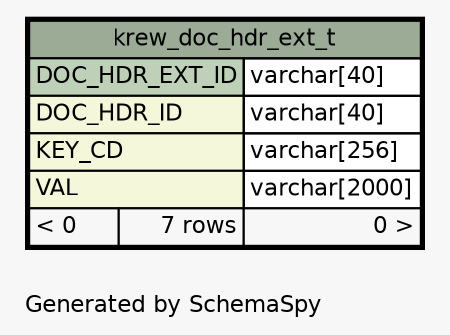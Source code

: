 // dot 2.28.0 on Mac OS X 10.7.2
// SchemaSpy rev 590
digraph "oneDegreeRelationshipsDiagram" {
  graph [
    rankdir="RL"
    bgcolor="#f7f7f7"
    label="\nGenerated by SchemaSpy"
    labeljust="l"
    nodesep="0.18"
    ranksep="0.46"
    fontname="Helvetica"
    fontsize="11"
  ];
  node [
    fontname="Helvetica"
    fontsize="11"
    shape="plaintext"
  ];
  edge [
    arrowsize="0.8"
  ];
  "krew_doc_hdr_ext_t" [
    label=<
    <TABLE BORDER="2" CELLBORDER="1" CELLSPACING="0" BGCOLOR="#ffffff">
      <TR><TD COLSPAN="3" BGCOLOR="#9bab96" ALIGN="CENTER">krew_doc_hdr_ext_t</TD></TR>
      <TR><TD PORT="DOC_HDR_EXT_ID" COLSPAN="2" BGCOLOR="#bed1b8" ALIGN="LEFT">DOC_HDR_EXT_ID</TD><TD PORT="DOC_HDR_EXT_ID.type" ALIGN="LEFT">varchar[40]</TD></TR>
      <TR><TD PORT="DOC_HDR_ID" COLSPAN="2" BGCOLOR="#f4f7da" ALIGN="LEFT">DOC_HDR_ID</TD><TD PORT="DOC_HDR_ID.type" ALIGN="LEFT">varchar[40]</TD></TR>
      <TR><TD PORT="KEY_CD" COLSPAN="2" BGCOLOR="#f4f7da" ALIGN="LEFT">KEY_CD</TD><TD PORT="KEY_CD.type" ALIGN="LEFT">varchar[256]</TD></TR>
      <TR><TD PORT="VAL" COLSPAN="2" BGCOLOR="#f4f7da" ALIGN="LEFT">VAL</TD><TD PORT="VAL.type" ALIGN="LEFT">varchar[2000]</TD></TR>
      <TR><TD ALIGN="LEFT" BGCOLOR="#f7f7f7">&lt; 0</TD><TD ALIGN="RIGHT" BGCOLOR="#f7f7f7">7 rows</TD><TD ALIGN="RIGHT" BGCOLOR="#f7f7f7">0 &gt;</TD></TR>
    </TABLE>>
    URL="krew_doc_hdr_ext_t.html"
    tooltip="krew_doc_hdr_ext_t"
  ];
}
